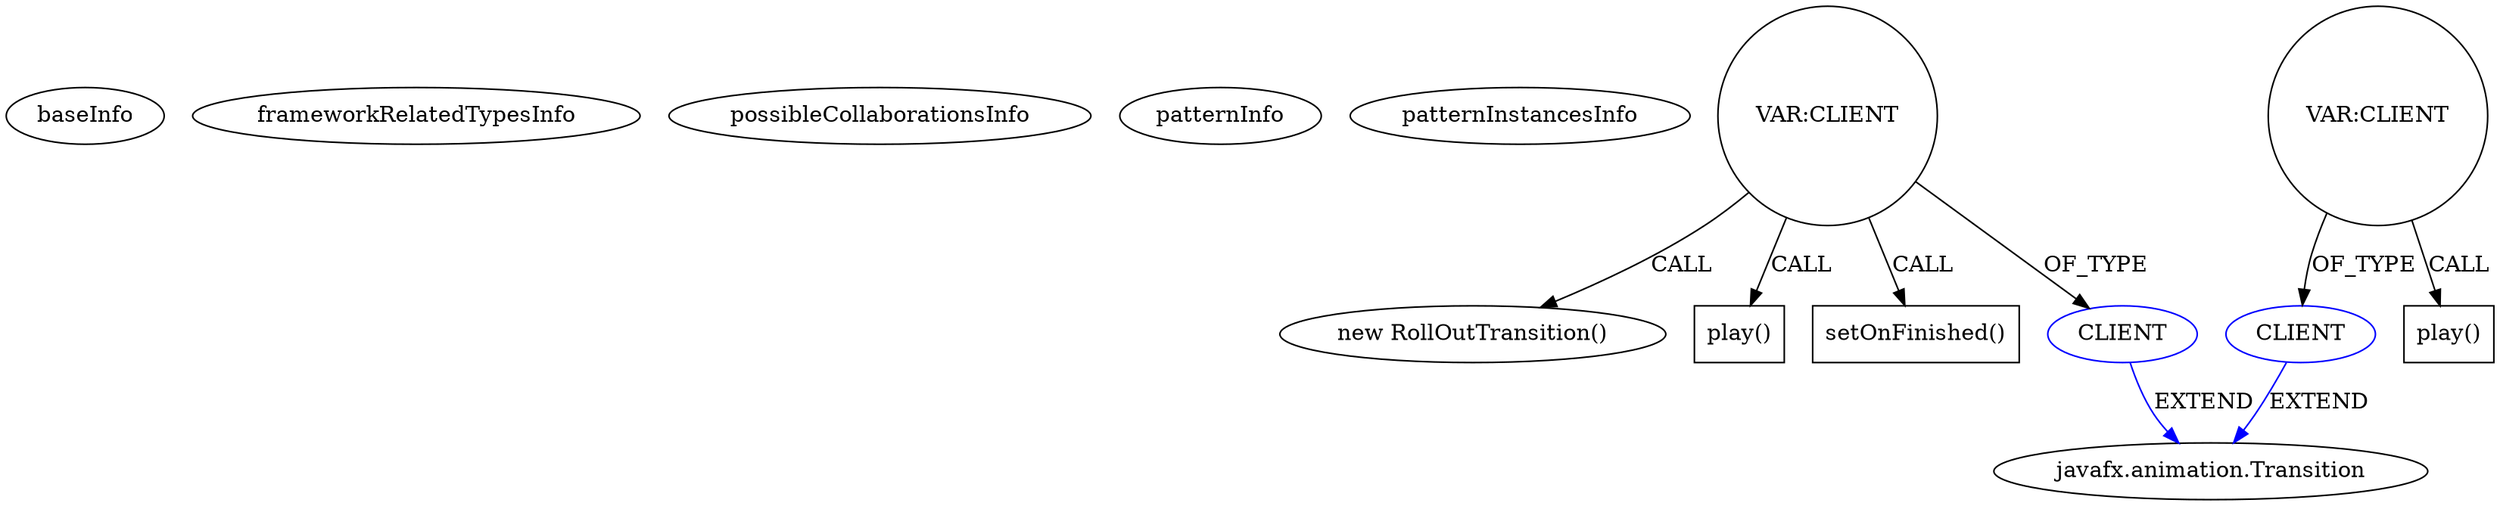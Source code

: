 digraph {
baseInfo[graphId=4474,category="pattern",isAnonymous=false,possibleRelation=false]
frameworkRelatedTypesInfo[]
possibleCollaborationsInfo[]
patternInfo[frequency=2.0,patternRootClient=null]
patternInstancesInfo[0="tarunbod-SummonCommandCreator~/tarunbod-SummonCommandCreator/SummonCommandCreator-master/src/me/FirstWorldAnarchy/scc/application/FXMLDocumentController.java~void initialize(java.net.URL,java.util.ResourceBundle)~4479",1="tarunbod-SummonCommandCreator~/tarunbod-SummonCommandCreator/SummonCommandCreator-master/src/me/FirstWorldAnarchy/scc/application/FXMLDocumentController.java~FXMLDocumentController~4474"]
246[label="new RollOutTransition()",vertexType="CONSTRUCTOR_CALL",isFrameworkType=false]
247[label="VAR:CLIENT",vertexType="VARIABLE_EXPRESION",isFrameworkType=false,shape=circle]
251[label="play()",vertexType="INSIDE_CALL",isFrameworkType=false,shape=box]
272[label="setOnFinished()",vertexType="INSIDE_CALL",isFrameworkType=false,shape=box]
248[label="CLIENT",vertexType="REFERENCE_CLIENT_CLASS_DECLARATION",isFrameworkType=false,color=blue]
225[label="javafx.animation.Transition",vertexType="FRAMEWORK_CLASS_TYPE",isFrameworkType=false]
224[label="CLIENT",vertexType="REFERENCE_CLIENT_CLASS_DECLARATION",isFrameworkType=false,color=blue]
223[label="VAR:CLIENT",vertexType="VARIABLE_EXPRESION",isFrameworkType=false,shape=circle]
227[label="play()",vertexType="INSIDE_CALL",isFrameworkType=false,shape=box]
247->246[label="CALL"]
247->251[label="CALL"]
247->248[label="OF_TYPE"]
224->225[label="EXTEND",color=blue]
247->272[label="CALL"]
248->225[label="EXTEND",color=blue]
223->227[label="CALL"]
223->224[label="OF_TYPE"]
}
